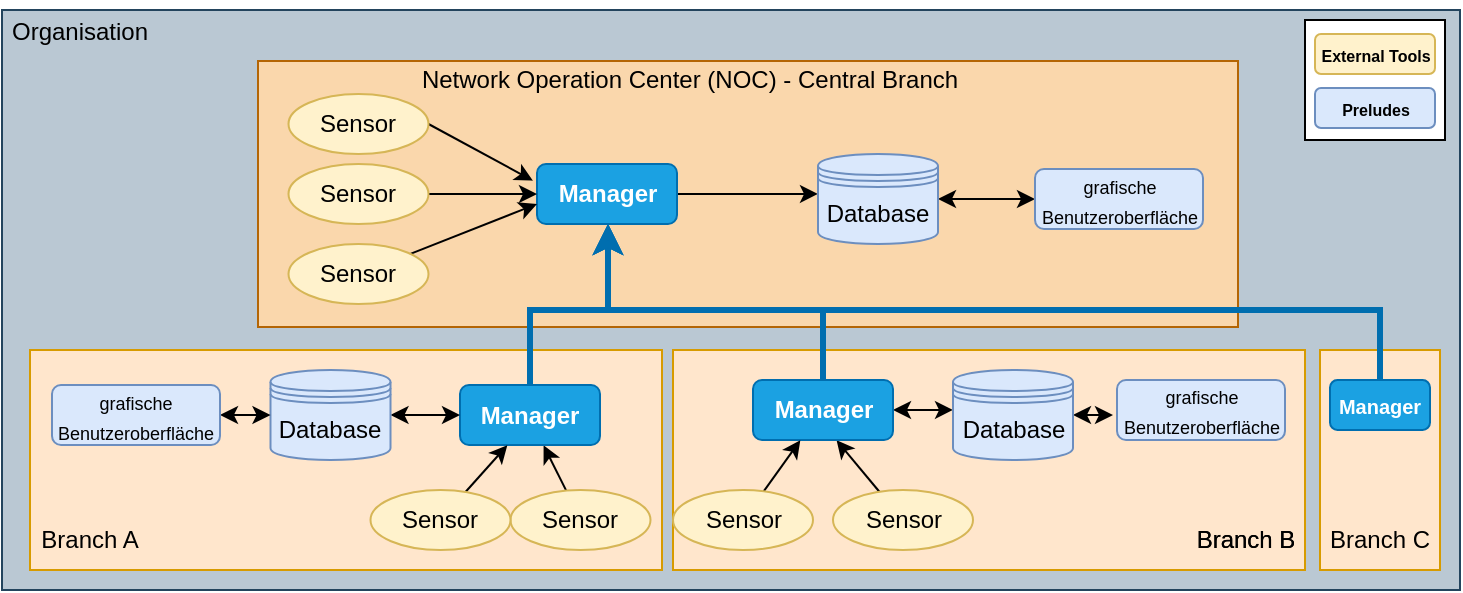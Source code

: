 <mxfile version="21.3.2">
  <diagram id="C5RBs43oDa-KdzZeNtuy" name="Page-1">
    <mxGraphModel dx="1434" dy="782" grid="1" gridSize="10" guides="1" tooltips="1" connect="1" arrows="1" fold="1" page="1" pageScale="1" pageWidth="827" pageHeight="1169" math="0" shadow="0">
      <root>
        <mxCell id="WIyWlLk6GJQsqaUBKTNV-0" />
        <mxCell id="WIyWlLk6GJQsqaUBKTNV-1" parent="WIyWlLk6GJQsqaUBKTNV-0" />
        <mxCell id="gHuZVF3myoKP0aIPClMC-43" value="" style="rounded=0;whiteSpace=wrap;html=1;fillColor=#bac8d3;strokeColor=#23445d;" vertex="1" parent="WIyWlLk6GJQsqaUBKTNV-1">
          <mxGeometry x="41" y="60" width="729" height="290" as="geometry" />
        </mxCell>
        <mxCell id="gHuZVF3myoKP0aIPClMC-57" value="" style="rounded=0;whiteSpace=wrap;html=1;fillColor=#ffe6cc;strokeColor=#d79b00;" vertex="1" parent="WIyWlLk6GJQsqaUBKTNV-1">
          <mxGeometry x="376.5" y="230" width="316" height="110" as="geometry" />
        </mxCell>
        <mxCell id="gHuZVF3myoKP0aIPClMC-47" value="" style="rounded=0;whiteSpace=wrap;html=1;fillColor=#ffe6cc;strokeColor=#d79b00;" vertex="1" parent="WIyWlLk6GJQsqaUBKTNV-1">
          <mxGeometry x="55" y="230" width="316" height="110" as="geometry" />
        </mxCell>
        <mxCell id="gHuZVF3myoKP0aIPClMC-44" value="" style="rounded=0;whiteSpace=wrap;html=1;fillColor=#fad7ac;strokeColor=#b46504;" vertex="1" parent="WIyWlLk6GJQsqaUBKTNV-1">
          <mxGeometry x="169" y="85.5" width="490" height="133" as="geometry" />
        </mxCell>
        <mxCell id="Tn3Q-JOgf97j42v1SPCj-45" value="" style="rounded=0;whiteSpace=wrap;html=1;" parent="WIyWlLk6GJQsqaUBKTNV-1" vertex="1">
          <mxGeometry x="692.5" y="65" width="70" height="60" as="geometry" />
        </mxCell>
        <mxCell id="gHuZVF3myoKP0aIPClMC-3" style="rounded=0;orthogonalLoop=1;jettySize=auto;html=1;entryX=-0.029;entryY=0.278;entryDx=0;entryDy=0;entryPerimeter=0;exitX=1;exitY=0.5;exitDx=0;exitDy=0;" edge="1" parent="WIyWlLk6GJQsqaUBKTNV-1" source="Tn3Q-JOgf97j42v1SPCj-0" target="Tn3Q-JOgf97j42v1SPCj-10">
          <mxGeometry relative="1" as="geometry">
            <mxPoint x="295.24" y="153" as="targetPoint" />
          </mxGeometry>
        </mxCell>
        <mxCell id="Tn3Q-JOgf97j42v1SPCj-0" value="Sensor" style="ellipse;whiteSpace=wrap;html=1;fillColor=#fff2cc;strokeColor=#d6b656;" parent="WIyWlLk6GJQsqaUBKTNV-1" vertex="1">
          <mxGeometry x="184.25" y="102" width="70" height="30" as="geometry" />
        </mxCell>
        <mxCell id="gHuZVF3myoKP0aIPClMC-12" style="edgeStyle=orthogonalEdgeStyle;rounded=0;orthogonalLoop=1;jettySize=auto;html=1;entryX=0;entryY=0.444;entryDx=0;entryDy=0;entryPerimeter=0;" edge="1" parent="WIyWlLk6GJQsqaUBKTNV-1" source="Tn3Q-JOgf97j42v1SPCj-10" target="Tn3Q-JOgf97j42v1SPCj-15">
          <mxGeometry relative="1" as="geometry" />
        </mxCell>
        <mxCell id="Tn3Q-JOgf97j42v1SPCj-10" value="&lt;b&gt;Manager&lt;/b&gt;" style="rounded=1;whiteSpace=wrap;html=1;fillColor=#1ba1e2;strokeColor=#006EAF;fontColor=#ffffff;" parent="WIyWlLk6GJQsqaUBKTNV-1" vertex="1">
          <mxGeometry x="308.5" y="137" width="70" height="30" as="geometry" />
        </mxCell>
        <mxCell id="gHuZVF3myoKP0aIPClMC-28" style="edgeStyle=orthogonalEdgeStyle;rounded=0;orthogonalLoop=1;jettySize=auto;html=1;startArrow=classic;startFill=1;" edge="1" parent="WIyWlLk6GJQsqaUBKTNV-1" source="Tn3Q-JOgf97j42v1SPCj-15" target="Tn3Q-JOgf97j42v1SPCj-17">
          <mxGeometry relative="1" as="geometry" />
        </mxCell>
        <mxCell id="Tn3Q-JOgf97j42v1SPCj-15" value="Database" style="shape=datastore;whiteSpace=wrap;html=1;fillColor=#dae8fc;strokeColor=#6c8ebf;" parent="WIyWlLk6GJQsqaUBKTNV-1" vertex="1">
          <mxGeometry x="449" y="132" width="60" height="45" as="geometry" />
        </mxCell>
        <mxCell id="Tn3Q-JOgf97j42v1SPCj-17" value="&lt;font style=&quot;font-size: 9px;&quot;&gt;grafische Benutzeroberfläche&lt;/font&gt;" style="rounded=1;whiteSpace=wrap;html=1;fillColor=#dae8fc;strokeColor=#6c8ebf;" parent="WIyWlLk6GJQsqaUBKTNV-1" vertex="1">
          <mxGeometry x="557.5" y="139.5" width="84" height="30" as="geometry" />
        </mxCell>
        <mxCell id="Tn3Q-JOgf97j42v1SPCj-41" value="&lt;font style=&quot;font-size: 8px;&quot;&gt;&lt;b&gt;&lt;font style=&quot;font-size: 8px;&quot;&gt;External Tools&lt;br&gt;&lt;/font&gt;&lt;/b&gt;&lt;/font&gt;" style="rounded=1;whiteSpace=wrap;html=1;fillColor=#fff2cc;strokeColor=#d6b656;" parent="WIyWlLk6GJQsqaUBKTNV-1" vertex="1">
          <mxGeometry x="697.5" y="72" width="60" height="20" as="geometry" />
        </mxCell>
        <mxCell id="Tn3Q-JOgf97j42v1SPCj-43" value="&lt;font style=&quot;font-size: 8px;&quot;&gt;&lt;b&gt;Preludes&lt;/b&gt;&lt;/font&gt;" style="rounded=1;whiteSpace=wrap;html=1;fillColor=#dae8fc;strokeColor=#6c8ebf;" parent="WIyWlLk6GJQsqaUBKTNV-1" vertex="1">
          <mxGeometry x="697.5" y="99" width="60" height="20" as="geometry" />
        </mxCell>
        <mxCell id="gHuZVF3myoKP0aIPClMC-5" style="edgeStyle=orthogonalEdgeStyle;rounded=0;orthogonalLoop=1;jettySize=auto;html=1;exitX=0.5;exitY=1;exitDx=0;exitDy=0;" edge="1" parent="WIyWlLk6GJQsqaUBKTNV-1" source="Tn3Q-JOgf97j42v1SPCj-41" target="Tn3Q-JOgf97j42v1SPCj-41">
          <mxGeometry relative="1" as="geometry" />
        </mxCell>
        <mxCell id="gHuZVF3myoKP0aIPClMC-7" value="Organisation" style="text;html=1;strokeColor=none;fillColor=none;align=center;verticalAlign=middle;whiteSpace=wrap;rounded=0;" vertex="1" parent="WIyWlLk6GJQsqaUBKTNV-1">
          <mxGeometry x="50" y="55.5" width="60" height="30" as="geometry" />
        </mxCell>
        <mxCell id="gHuZVF3myoKP0aIPClMC-14" style="edgeStyle=orthogonalEdgeStyle;rounded=0;orthogonalLoop=1;jettySize=auto;html=1;entryX=0;entryY=0.5;entryDx=0;entryDy=0;" edge="1" parent="WIyWlLk6GJQsqaUBKTNV-1" source="gHuZVF3myoKP0aIPClMC-8" target="Tn3Q-JOgf97j42v1SPCj-10">
          <mxGeometry relative="1" as="geometry" />
        </mxCell>
        <mxCell id="gHuZVF3myoKP0aIPClMC-8" value="Sensor" style="ellipse;whiteSpace=wrap;html=1;fillColor=#fff2cc;strokeColor=#d6b656;" vertex="1" parent="WIyWlLk6GJQsqaUBKTNV-1">
          <mxGeometry x="184.25" y="137" width="70" height="30" as="geometry" />
        </mxCell>
        <mxCell id="gHuZVF3myoKP0aIPClMC-15" style="rounded=0;orthogonalLoop=1;jettySize=auto;html=1;entryX=0;entryY=0.667;entryDx=0;entryDy=0;entryPerimeter=0;" edge="1" parent="WIyWlLk6GJQsqaUBKTNV-1" source="gHuZVF3myoKP0aIPClMC-9" target="Tn3Q-JOgf97j42v1SPCj-10">
          <mxGeometry relative="1" as="geometry" />
        </mxCell>
        <mxCell id="gHuZVF3myoKP0aIPClMC-9" value="Sensor" style="ellipse;whiteSpace=wrap;html=1;fillColor=#fff2cc;strokeColor=#d6b656;" vertex="1" parent="WIyWlLk6GJQsqaUBKTNV-1">
          <mxGeometry x="184.25" y="177" width="70" height="30" as="geometry" />
        </mxCell>
        <mxCell id="gHuZVF3myoKP0aIPClMC-30" style="rounded=0;orthogonalLoop=1;jettySize=auto;html=1;entryX=0.597;entryY=1.005;entryDx=0;entryDy=0;entryPerimeter=0;" edge="1" parent="WIyWlLk6GJQsqaUBKTNV-1" source="gHuZVF3myoKP0aIPClMC-17" target="gHuZVF3myoKP0aIPClMC-19">
          <mxGeometry relative="1" as="geometry" />
        </mxCell>
        <mxCell id="gHuZVF3myoKP0aIPClMC-17" value="Sensor" style="ellipse;whiteSpace=wrap;html=1;fillColor=#fff2cc;strokeColor=#d6b656;" vertex="1" parent="WIyWlLk6GJQsqaUBKTNV-1">
          <mxGeometry x="295.25" y="300" width="70" height="30" as="geometry" />
        </mxCell>
        <mxCell id="gHuZVF3myoKP0aIPClMC-69" value="" style="edgeStyle=orthogonalEdgeStyle;rounded=0;orthogonalLoop=1;jettySize=auto;html=1;strokeWidth=3;fillColor=#1ba1e2;strokeColor=#006EAF;" edge="1" parent="WIyWlLk6GJQsqaUBKTNV-1" source="gHuZVF3myoKP0aIPClMC-19" target="Tn3Q-JOgf97j42v1SPCj-10">
          <mxGeometry relative="1" as="geometry">
            <Array as="points">
              <mxPoint x="305" y="210" />
              <mxPoint x="344" y="210" />
            </Array>
          </mxGeometry>
        </mxCell>
        <mxCell id="gHuZVF3myoKP0aIPClMC-19" value="&lt;b&gt;Manager&lt;/b&gt;" style="rounded=1;whiteSpace=wrap;html=1;fillColor=#1ba1e2;strokeColor=#006EAF;fontColor=#ffffff;" vertex="1" parent="WIyWlLk6GJQsqaUBKTNV-1">
          <mxGeometry x="270" y="247.5" width="70" height="30" as="geometry" />
        </mxCell>
        <mxCell id="gHuZVF3myoKP0aIPClMC-63" style="edgeStyle=orthogonalEdgeStyle;rounded=0;orthogonalLoop=1;jettySize=auto;html=1;startArrow=classic;startFill=1;" edge="1" parent="WIyWlLk6GJQsqaUBKTNV-1" source="gHuZVF3myoKP0aIPClMC-21" target="gHuZVF3myoKP0aIPClMC-19">
          <mxGeometry relative="1" as="geometry" />
        </mxCell>
        <mxCell id="gHuZVF3myoKP0aIPClMC-21" value="Database" style="shape=datastore;whiteSpace=wrap;html=1;fillColor=#dae8fc;strokeColor=#6c8ebf;" vertex="1" parent="WIyWlLk6GJQsqaUBKTNV-1">
          <mxGeometry x="175.25" y="240" width="60" height="45" as="geometry" />
        </mxCell>
        <mxCell id="gHuZVF3myoKP0aIPClMC-64" style="edgeStyle=orthogonalEdgeStyle;rounded=0;orthogonalLoop=1;jettySize=auto;html=1;entryX=0;entryY=0.5;entryDx=0;entryDy=0;startArrow=classic;startFill=1;" edge="1" parent="WIyWlLk6GJQsqaUBKTNV-1" source="gHuZVF3myoKP0aIPClMC-22" target="gHuZVF3myoKP0aIPClMC-21">
          <mxGeometry relative="1" as="geometry" />
        </mxCell>
        <mxCell id="gHuZVF3myoKP0aIPClMC-22" value="&lt;font style=&quot;font-size: 9px;&quot;&gt;grafische Benutzeroberfläche&lt;/font&gt;" style="rounded=1;whiteSpace=wrap;html=1;fillColor=#dae8fc;strokeColor=#6c8ebf;" vertex="1" parent="WIyWlLk6GJQsqaUBKTNV-1">
          <mxGeometry x="66" y="247.5" width="84" height="30" as="geometry" />
        </mxCell>
        <mxCell id="gHuZVF3myoKP0aIPClMC-29" style="rounded=0;orthogonalLoop=1;jettySize=auto;html=1;entryX=0.338;entryY=1.005;entryDx=0;entryDy=0;entryPerimeter=0;" edge="1" parent="WIyWlLk6GJQsqaUBKTNV-1" source="gHuZVF3myoKP0aIPClMC-26" target="gHuZVF3myoKP0aIPClMC-19">
          <mxGeometry relative="1" as="geometry" />
        </mxCell>
        <mxCell id="gHuZVF3myoKP0aIPClMC-26" value="Sensor" style="ellipse;whiteSpace=wrap;html=1;fillColor=#fff2cc;strokeColor=#d6b656;" vertex="1" parent="WIyWlLk6GJQsqaUBKTNV-1">
          <mxGeometry x="225.25" y="300" width="70" height="30" as="geometry" />
        </mxCell>
        <mxCell id="gHuZVF3myoKP0aIPClMC-46" value="Network Operation Center (NOC) - Central Branch" style="text;html=1;strokeColor=none;fillColor=none;align=center;verticalAlign=middle;whiteSpace=wrap;rounded=0;" vertex="1" parent="WIyWlLk6GJQsqaUBKTNV-1">
          <mxGeometry x="234.5" y="80" width="300" height="30" as="geometry" />
        </mxCell>
        <mxCell id="gHuZVF3myoKP0aIPClMC-48" style="rounded=0;orthogonalLoop=1;jettySize=auto;html=1;entryX=0.597;entryY=1.005;entryDx=0;entryDy=0;entryPerimeter=0;" edge="1" parent="WIyWlLk6GJQsqaUBKTNV-1" source="gHuZVF3myoKP0aIPClMC-49" target="gHuZVF3myoKP0aIPClMC-51">
          <mxGeometry relative="1" as="geometry" />
        </mxCell>
        <mxCell id="gHuZVF3myoKP0aIPClMC-49" value="Sensor" style="ellipse;whiteSpace=wrap;html=1;fillColor=#fff2cc;strokeColor=#d6b656;" vertex="1" parent="WIyWlLk6GJQsqaUBKTNV-1">
          <mxGeometry x="456.5" y="300" width="70" height="30" as="geometry" />
        </mxCell>
        <mxCell id="gHuZVF3myoKP0aIPClMC-50" style="edgeStyle=orthogonalEdgeStyle;rounded=0;orthogonalLoop=1;jettySize=auto;html=1;entryX=0;entryY=0.444;entryDx=0;entryDy=0;entryPerimeter=0;startArrow=classic;startFill=1;" edge="1" parent="WIyWlLk6GJQsqaUBKTNV-1" source="gHuZVF3myoKP0aIPClMC-51" target="gHuZVF3myoKP0aIPClMC-53">
          <mxGeometry relative="1" as="geometry" />
        </mxCell>
        <mxCell id="gHuZVF3myoKP0aIPClMC-71" style="edgeStyle=orthogonalEdgeStyle;rounded=0;orthogonalLoop=1;jettySize=auto;html=1;entryX=0.5;entryY=1;entryDx=0;entryDy=0;strokeWidth=3;fillColor=#1ba1e2;strokeColor=#006EAF;" edge="1" parent="WIyWlLk6GJQsqaUBKTNV-1" source="gHuZVF3myoKP0aIPClMC-51" target="Tn3Q-JOgf97j42v1SPCj-10">
          <mxGeometry relative="1" as="geometry">
            <Array as="points">
              <mxPoint x="452" y="210" />
              <mxPoint x="344" y="210" />
              <mxPoint x="344" y="167" />
            </Array>
          </mxGeometry>
        </mxCell>
        <mxCell id="gHuZVF3myoKP0aIPClMC-51" value="&lt;b&gt;Manager&lt;/b&gt;" style="rounded=1;whiteSpace=wrap;html=1;fillColor=#1ba1e2;strokeColor=#006EAF;fontColor=#ffffff;" vertex="1" parent="WIyWlLk6GJQsqaUBKTNV-1">
          <mxGeometry x="416.5" y="245" width="70" height="30" as="geometry" />
        </mxCell>
        <mxCell id="gHuZVF3myoKP0aIPClMC-52" style="edgeStyle=orthogonalEdgeStyle;rounded=0;orthogonalLoop=1;jettySize=auto;html=1;startArrow=classic;startFill=1;" edge="1" parent="WIyWlLk6GJQsqaUBKTNV-1" source="gHuZVF3myoKP0aIPClMC-53">
          <mxGeometry relative="1" as="geometry">
            <mxPoint x="596.5" y="262.5" as="targetPoint" />
          </mxGeometry>
        </mxCell>
        <mxCell id="gHuZVF3myoKP0aIPClMC-53" value="Database" style="shape=datastore;whiteSpace=wrap;html=1;fillColor=#dae8fc;strokeColor=#6c8ebf;" vertex="1" parent="WIyWlLk6GJQsqaUBKTNV-1">
          <mxGeometry x="516.5" y="240" width="60" height="45" as="geometry" />
        </mxCell>
        <mxCell id="gHuZVF3myoKP0aIPClMC-54" value="&lt;font style=&quot;font-size: 9px;&quot;&gt;grafische Benutzeroberfläche&lt;/font&gt;" style="rounded=1;whiteSpace=wrap;html=1;fillColor=#dae8fc;strokeColor=#6c8ebf;" vertex="1" parent="WIyWlLk6GJQsqaUBKTNV-1">
          <mxGeometry x="598.5" y="245" width="84" height="30" as="geometry" />
        </mxCell>
        <mxCell id="gHuZVF3myoKP0aIPClMC-55" style="rounded=0;orthogonalLoop=1;jettySize=auto;html=1;entryX=0.338;entryY=1.005;entryDx=0;entryDy=0;entryPerimeter=0;" edge="1" parent="WIyWlLk6GJQsqaUBKTNV-1" source="gHuZVF3myoKP0aIPClMC-56" target="gHuZVF3myoKP0aIPClMC-51">
          <mxGeometry relative="1" as="geometry" />
        </mxCell>
        <mxCell id="gHuZVF3myoKP0aIPClMC-56" value="Sensor" style="ellipse;whiteSpace=wrap;html=1;fillColor=#fff2cc;strokeColor=#d6b656;" vertex="1" parent="WIyWlLk6GJQsqaUBKTNV-1">
          <mxGeometry x="376.5" y="300" width="70" height="30" as="geometry" />
        </mxCell>
        <mxCell id="gHuZVF3myoKP0aIPClMC-58" value="Branch A" style="text;html=1;strokeColor=none;fillColor=none;align=center;verticalAlign=middle;whiteSpace=wrap;rounded=0;" vertex="1" parent="WIyWlLk6GJQsqaUBKTNV-1">
          <mxGeometry x="55" y="310" width="60" height="30" as="geometry" />
        </mxCell>
        <mxCell id="gHuZVF3myoKP0aIPClMC-59" value="Branch B" style="text;html=1;strokeColor=none;fillColor=none;align=center;verticalAlign=middle;whiteSpace=wrap;rounded=0;" vertex="1" parent="WIyWlLk6GJQsqaUBKTNV-1">
          <mxGeometry x="632.5" y="310" width="60" height="30" as="geometry" />
        </mxCell>
        <mxCell id="gHuZVF3myoKP0aIPClMC-72" value="" style="rounded=0;whiteSpace=wrap;html=1;fillColor=#ffe6cc;strokeColor=#d79b00;" vertex="1" parent="WIyWlLk6GJQsqaUBKTNV-1">
          <mxGeometry x="700" y="230" width="60" height="110" as="geometry" />
        </mxCell>
        <mxCell id="gHuZVF3myoKP0aIPClMC-73" value="Branch B" style="text;html=1;strokeColor=none;fillColor=none;align=center;verticalAlign=middle;whiteSpace=wrap;rounded=0;" vertex="1" parent="WIyWlLk6GJQsqaUBKTNV-1">
          <mxGeometry x="632.5" y="310" width="60" height="30" as="geometry" />
        </mxCell>
        <mxCell id="gHuZVF3myoKP0aIPClMC-74" value="Branch C" style="text;html=1;strokeColor=none;fillColor=none;align=center;verticalAlign=middle;whiteSpace=wrap;rounded=0;" vertex="1" parent="WIyWlLk6GJQsqaUBKTNV-1">
          <mxGeometry x="700" y="310" width="60" height="30" as="geometry" />
        </mxCell>
        <mxCell id="gHuZVF3myoKP0aIPClMC-76" value="&lt;b style=&quot;font-size: 10px;&quot;&gt;Manager&lt;/b&gt;" style="rounded=1;whiteSpace=wrap;html=1;fillColor=#1ba1e2;strokeColor=#006EAF;fontColor=#ffffff;fontSize=10;" vertex="1" parent="WIyWlLk6GJQsqaUBKTNV-1">
          <mxGeometry x="705" y="245" width="50" height="25" as="geometry" />
        </mxCell>
        <mxCell id="gHuZVF3myoKP0aIPClMC-75" style="edgeStyle=orthogonalEdgeStyle;rounded=0;orthogonalLoop=1;jettySize=auto;html=1;strokeWidth=3;exitX=0.5;exitY=0;exitDx=0;exitDy=0;fillColor=#1ba1e2;strokeColor=#006EAF;" edge="1" parent="WIyWlLk6GJQsqaUBKTNV-1" source="gHuZVF3myoKP0aIPClMC-76">
          <mxGeometry relative="1" as="geometry">
            <mxPoint x="344" y="167" as="targetPoint" />
            <Array as="points">
              <mxPoint x="730" y="210" />
              <mxPoint x="344" y="210" />
            </Array>
          </mxGeometry>
        </mxCell>
      </root>
    </mxGraphModel>
  </diagram>
</mxfile>

